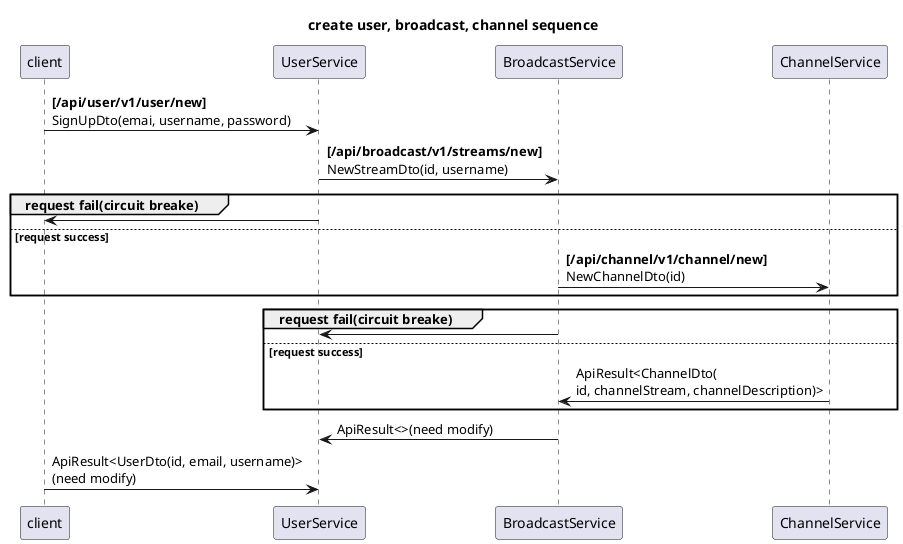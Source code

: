 @startuml "create_user_sequence"

title "create user, broadcast, channel sequence"

participant client
participant UserService
participant BroadcastService
participant ChannelService

client -> UserService : <b>[/api/user/v1/user/new]\nSignUpDto(emai, username, password)

UserService -> BroadcastService : <b>[/api/broadcast/v1/streams/new]\nNewStreamDto(id, username)

group request fail(circuit breake)
client <- UserService
else request success
BroadcastService -> ChannelService : <b>[/api/channel/v1/channel/new]\nNewChannelDto(id)
end

group request fail(circuit breake)
UserService <- BroadcastService
else request success
BroadcastService <- ChannelService : ApiResult<ChannelDto(\nid, channelStream, channelDescription)>
end

' BroadcastService <- ChannelService : ApiResult<ChannelDto(\nid, channelStream, channelDescription)>

UserService <- BroadcastService : ApiResult<>(need modify)

client -> UserService : ApiResult<UserDto(id, email, username)>\n(need modify)
